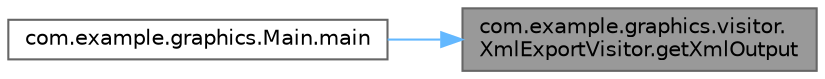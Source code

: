 digraph "com.example.graphics.visitor.XmlExportVisitor.getXmlOutput"
{
 // LATEX_PDF_SIZE
  bgcolor="transparent";
  edge [fontname=Helvetica,fontsize=10,labelfontname=Helvetica,labelfontsize=10];
  node [fontname=Helvetica,fontsize=10,shape=box,height=0.2,width=0.4];
  rankdir="RL";
  Node1 [id="Node000001",label="com.example.graphics.visitor.\lXmlExportVisitor.getXmlOutput",height=0.2,width=0.4,color="gray40", fillcolor="grey60", style="filled", fontcolor="black",tooltip=" "];
  Node1 -> Node2 [id="edge1_Node000001_Node000002",dir="back",color="steelblue1",style="solid",tooltip=" "];
  Node2 [id="Node000002",label="com.example.graphics.Main.main",height=0.2,width=0.4,color="grey40", fillcolor="white", style="filled",URL="$classcom_1_1example_1_1graphics_1_1Main.html#ad402bd49b49c7cec899b3c722de7a393",tooltip=" "];
}
